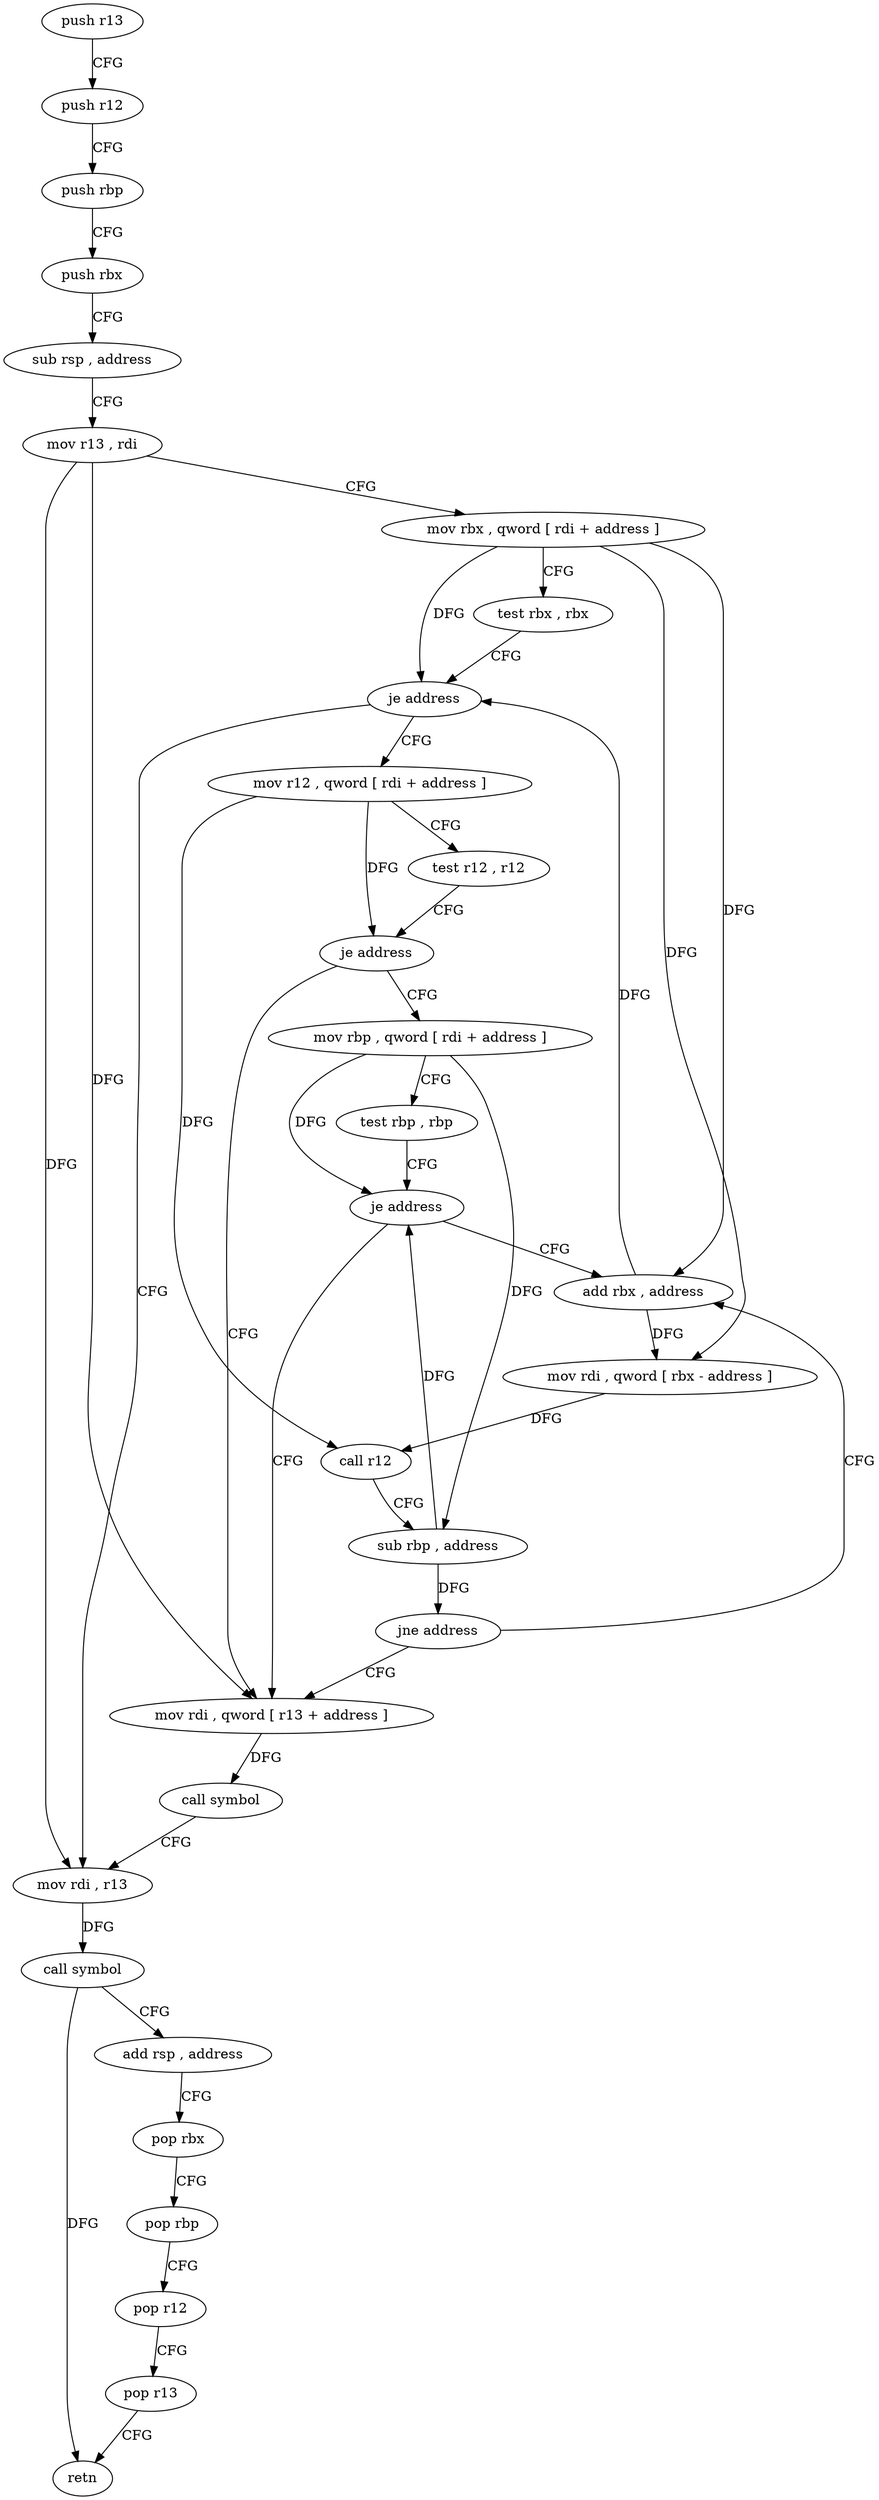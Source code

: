 digraph "func" {
"158524" [label = "push r13" ]
"158526" [label = "push r12" ]
"158528" [label = "push rbp" ]
"158529" [label = "push rbx" ]
"158530" [label = "sub rsp , address" ]
"158534" [label = "mov r13 , rdi" ]
"158537" [label = "mov rbx , qword [ rdi + address ]" ]
"158541" [label = "test rbx , rbx" ]
"158544" [label = "je address" ]
"158590" [label = "mov rdi , r13" ]
"158546" [label = "mov r12 , qword [ rdi + address ]" ]
"158593" [label = "call symbol" ]
"158598" [label = "add rsp , address" ]
"158602" [label = "pop rbx" ]
"158603" [label = "pop rbp" ]
"158604" [label = "pop r12" ]
"158606" [label = "pop r13" ]
"158608" [label = "retn" ]
"158550" [label = "test r12 , r12" ]
"158553" [label = "je address" ]
"158581" [label = "mov rdi , qword [ r13 + address ]" ]
"158555" [label = "mov rbp , qword [ rdi + address ]" ]
"158585" [label = "call symbol" ]
"158559" [label = "test rbp , rbp" ]
"158562" [label = "je address" ]
"158564" [label = "add rbx , address" ]
"158568" [label = "mov rdi , qword [ rbx - address ]" ]
"158572" [label = "call r12" ]
"158575" [label = "sub rbp , address" ]
"158579" [label = "jne address" ]
"158524" -> "158526" [ label = "CFG" ]
"158526" -> "158528" [ label = "CFG" ]
"158528" -> "158529" [ label = "CFG" ]
"158529" -> "158530" [ label = "CFG" ]
"158530" -> "158534" [ label = "CFG" ]
"158534" -> "158537" [ label = "CFG" ]
"158534" -> "158590" [ label = "DFG" ]
"158534" -> "158581" [ label = "DFG" ]
"158537" -> "158541" [ label = "CFG" ]
"158537" -> "158544" [ label = "DFG" ]
"158537" -> "158564" [ label = "DFG" ]
"158537" -> "158568" [ label = "DFG" ]
"158541" -> "158544" [ label = "CFG" ]
"158544" -> "158590" [ label = "CFG" ]
"158544" -> "158546" [ label = "CFG" ]
"158590" -> "158593" [ label = "DFG" ]
"158546" -> "158550" [ label = "CFG" ]
"158546" -> "158553" [ label = "DFG" ]
"158546" -> "158572" [ label = "DFG" ]
"158593" -> "158598" [ label = "CFG" ]
"158593" -> "158608" [ label = "DFG" ]
"158598" -> "158602" [ label = "CFG" ]
"158602" -> "158603" [ label = "CFG" ]
"158603" -> "158604" [ label = "CFG" ]
"158604" -> "158606" [ label = "CFG" ]
"158606" -> "158608" [ label = "CFG" ]
"158550" -> "158553" [ label = "CFG" ]
"158553" -> "158581" [ label = "CFG" ]
"158553" -> "158555" [ label = "CFG" ]
"158581" -> "158585" [ label = "DFG" ]
"158555" -> "158559" [ label = "CFG" ]
"158555" -> "158562" [ label = "DFG" ]
"158555" -> "158575" [ label = "DFG" ]
"158585" -> "158590" [ label = "CFG" ]
"158559" -> "158562" [ label = "CFG" ]
"158562" -> "158581" [ label = "CFG" ]
"158562" -> "158564" [ label = "CFG" ]
"158564" -> "158568" [ label = "DFG" ]
"158564" -> "158544" [ label = "DFG" ]
"158568" -> "158572" [ label = "DFG" ]
"158572" -> "158575" [ label = "CFG" ]
"158575" -> "158579" [ label = "DFG" ]
"158575" -> "158562" [ label = "DFG" ]
"158579" -> "158564" [ label = "CFG" ]
"158579" -> "158581" [ label = "CFG" ]
}
